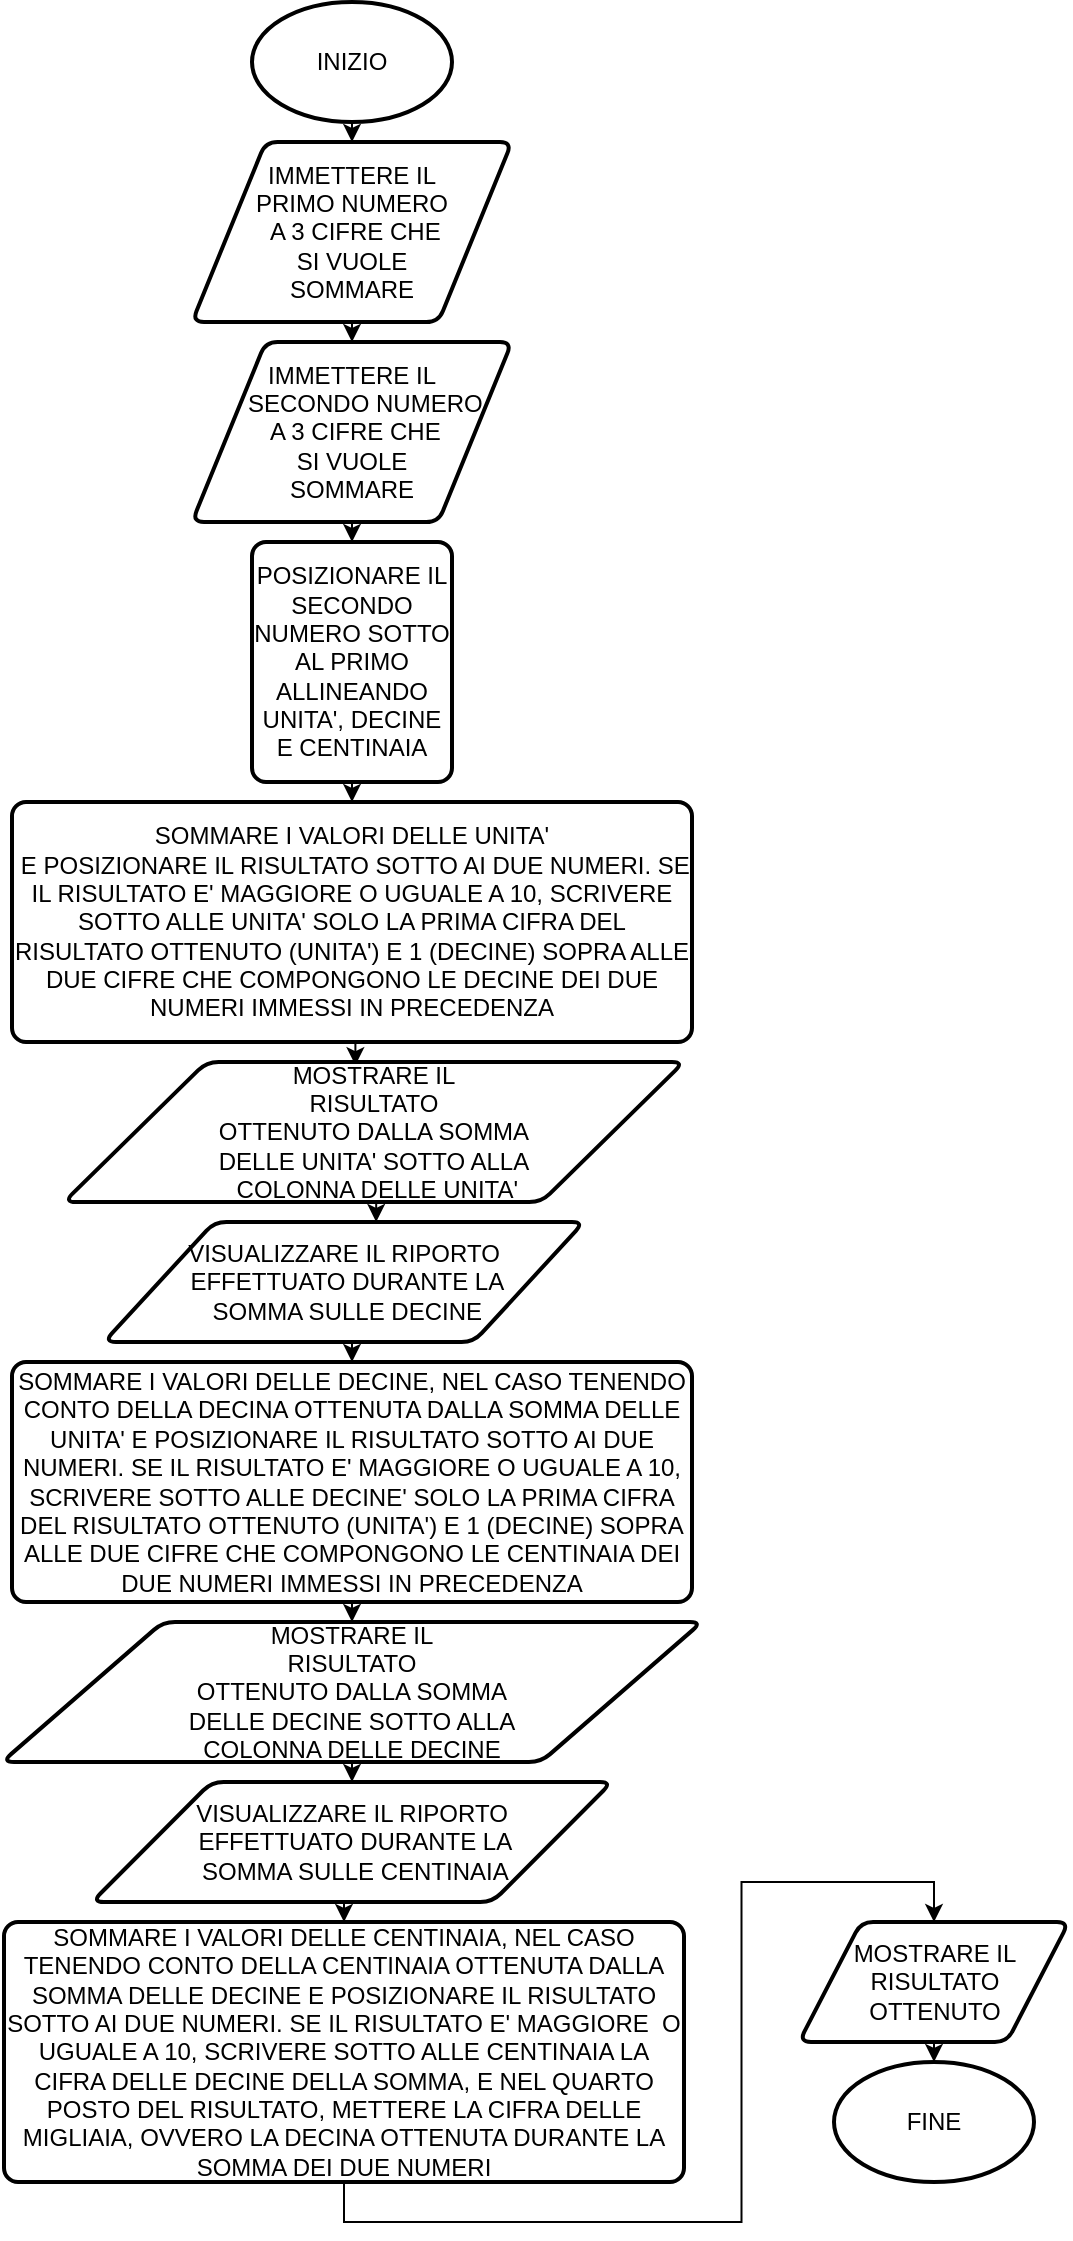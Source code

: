 <mxfile version="13.0.0" type="google"><diagram id="U7YfiA10-sPhGPIb1GBm" name="Page-1"><mxGraphModel dx="1038" dy="531" grid="1" gridSize="10" guides="1" tooltips="1" connect="1" arrows="1" fold="1" page="1" pageScale="1" pageWidth="827" pageHeight="1169" math="0" shadow="0"><root><mxCell id="0"/><mxCell id="1" parent="0"/><mxCell id="US5gb8EzgnGCPKK6Oy5N-21" style="edgeStyle=orthogonalEdgeStyle;rounded=0;orthogonalLoop=1;jettySize=auto;html=1;exitX=0.5;exitY=1;exitDx=0;exitDy=0;entryX=0.5;entryY=0;entryDx=0;entryDy=0;" edge="1" parent="1" source="US5gb8EzgnGCPKK6Oy5N-1" target="US5gb8EzgnGCPKK6Oy5N-5"><mxGeometry relative="1" as="geometry"/></mxCell><mxCell id="US5gb8EzgnGCPKK6Oy5N-1" value="IMMETTERE IL &lt;br&gt;PRIMO NUMERO&lt;br&gt;&amp;nbsp;A 3 CIFRE CHE &lt;br&gt;SI VUOLE &lt;br&gt;SOMMARE" style="shape=parallelogram;html=1;strokeWidth=2;perimeter=parallelogramPerimeter;whiteSpace=wrap;rounded=1;arcSize=12;size=0.23;" vertex="1" parent="1"><mxGeometry x="334" y="80" width="160" height="90" as="geometry"/></mxCell><mxCell id="US5gb8EzgnGCPKK6Oy5N-20" style="edgeStyle=orthogonalEdgeStyle;rounded=0;orthogonalLoop=1;jettySize=auto;html=1;exitX=0.5;exitY=1;exitDx=0;exitDy=0;exitPerimeter=0;entryX=0.5;entryY=0;entryDx=0;entryDy=0;" edge="1" parent="1" source="US5gb8EzgnGCPKK6Oy5N-2" target="US5gb8EzgnGCPKK6Oy5N-1"><mxGeometry relative="1" as="geometry"/></mxCell><mxCell id="US5gb8EzgnGCPKK6Oy5N-2" value="INIZIO" style="strokeWidth=2;html=1;shape=mxgraph.flowchart.start_1;whiteSpace=wrap;" vertex="1" parent="1"><mxGeometry x="364" y="10" width="100" height="60" as="geometry"/></mxCell><mxCell id="US5gb8EzgnGCPKK6Oy5N-22" style="edgeStyle=orthogonalEdgeStyle;rounded=0;orthogonalLoop=1;jettySize=auto;html=1;exitX=0.5;exitY=1;exitDx=0;exitDy=0;entryX=0.5;entryY=0;entryDx=0;entryDy=0;" edge="1" parent="1" source="US5gb8EzgnGCPKK6Oy5N-5" target="US5gb8EzgnGCPKK6Oy5N-6"><mxGeometry relative="1" as="geometry"/></mxCell><mxCell id="US5gb8EzgnGCPKK6Oy5N-5" value="IMMETTERE IL &lt;br&gt;&amp;nbsp; &amp;nbsp; SECONDO NUMERO&lt;br&gt;&amp;nbsp;A 3 CIFRE CHE &lt;br&gt;SI VUOLE &lt;br&gt;SOMMARE" style="shape=parallelogram;html=1;strokeWidth=2;perimeter=parallelogramPerimeter;whiteSpace=wrap;rounded=1;arcSize=12;size=0.23;" vertex="1" parent="1"><mxGeometry x="334" y="180" width="160" height="90" as="geometry"/></mxCell><mxCell id="US5gb8EzgnGCPKK6Oy5N-23" style="edgeStyle=orthogonalEdgeStyle;rounded=0;orthogonalLoop=1;jettySize=auto;html=1;exitX=0.5;exitY=1;exitDx=0;exitDy=0;entryX=0.5;entryY=0;entryDx=0;entryDy=0;" edge="1" parent="1" source="US5gb8EzgnGCPKK6Oy5N-6" target="US5gb8EzgnGCPKK6Oy5N-7"><mxGeometry relative="1" as="geometry"/></mxCell><mxCell id="US5gb8EzgnGCPKK6Oy5N-6" value="POSIZIONARE IL SECONDO NUMERO SOTTO AL PRIMO ALLINEANDO UNITA', DECINE E CENTINAIA" style="rounded=1;whiteSpace=wrap;html=1;absoluteArcSize=1;arcSize=14;strokeWidth=2;" vertex="1" parent="1"><mxGeometry x="364" y="280" width="100" height="120" as="geometry"/></mxCell><mxCell id="US5gb8EzgnGCPKK6Oy5N-24" style="edgeStyle=orthogonalEdgeStyle;rounded=0;orthogonalLoop=1;jettySize=auto;html=1;exitX=0.5;exitY=1;exitDx=0;exitDy=0;entryX=0.47;entryY=0.023;entryDx=0;entryDy=0;entryPerimeter=0;" edge="1" parent="1" source="US5gb8EzgnGCPKK6Oy5N-7" target="US5gb8EzgnGCPKK6Oy5N-8"><mxGeometry relative="1" as="geometry"/></mxCell><mxCell id="US5gb8EzgnGCPKK6Oy5N-7" value="SOMMARE I VALORI DELLE UNITA'&lt;br&gt;&amp;nbsp;E POSIZIONARE IL RISULTATO SOTTO AI DUE NUMERI. SE IL RISULTATO E' MAGGIORE O UGUALE A 10, SCRIVERE SOTTO ALLE UNITA' SOLO LA PRIMA CIFRA DEL RISULTATO OTTENUTO (UNITA') E 1 (DECINE) SOPRA ALLE DUE CIFRE CHE COMPONGONO LE DECINE DEI DUE NUMERI IMMESSI IN PRECEDENZA" style="rounded=1;whiteSpace=wrap;html=1;absoluteArcSize=1;arcSize=14;strokeWidth=2;" vertex="1" parent="1"><mxGeometry x="244" y="410" width="340" height="120" as="geometry"/></mxCell><mxCell id="US5gb8EzgnGCPKK6Oy5N-26" style="edgeStyle=orthogonalEdgeStyle;rounded=0;orthogonalLoop=1;jettySize=auto;html=1;exitX=0.5;exitY=1;exitDx=0;exitDy=0;entryX=0.567;entryY=0;entryDx=0;entryDy=0;entryPerimeter=0;" edge="1" parent="1" source="US5gb8EzgnGCPKK6Oy5N-8" target="US5gb8EzgnGCPKK6Oy5N-13"><mxGeometry relative="1" as="geometry"/></mxCell><mxCell id="US5gb8EzgnGCPKK6Oy5N-8" value="MOSTRARE IL &lt;br&gt;RISULTATO &lt;br&gt;OTTENUTO DALLA SOMMA &lt;br&gt;DELLE UNITA' SOTTO ALLA&lt;br&gt;&amp;nbsp;COLONNA DELLE UNITA'" style="shape=parallelogram;html=1;strokeWidth=2;perimeter=parallelogramPerimeter;whiteSpace=wrap;rounded=1;arcSize=12;size=0.23;" vertex="1" parent="1"><mxGeometry x="270" y="540" width="310" height="70" as="geometry"/></mxCell><mxCell id="US5gb8EzgnGCPKK6Oy5N-28" style="edgeStyle=orthogonalEdgeStyle;rounded=0;orthogonalLoop=1;jettySize=auto;html=1;exitX=0.5;exitY=1;exitDx=0;exitDy=0;entryX=0.5;entryY=0;entryDx=0;entryDy=0;" edge="1" parent="1" source="US5gb8EzgnGCPKK6Oy5N-10" target="US5gb8EzgnGCPKK6Oy5N-12"><mxGeometry relative="1" as="geometry"/></mxCell><mxCell id="US5gb8EzgnGCPKK6Oy5N-10" value="SOMMARE I VALORI DELLE DECINE, NEL CASO TENENDO CONTO DELLA DECINA OTTENUTA DALLA SOMMA DELLE UNITA' E POSIZIONARE IL RISULTATO SOTTO AI DUE NUMERI.&amp;nbsp;SE IL RISULTATO E' MAGGIORE O UGUALE A 10, SCRIVERE SOTTO ALLE DECINE' SOLO LA PRIMA CIFRA DEL RISULTATO OTTENUTO (UNITA') E 1 (DECINE) SOPRA ALLE DUE CIFRE CHE COMPONGONO LE CENTINAIA DEI DUE NUMERI IMMESSI IN PRECEDENZA" style="rounded=1;whiteSpace=wrap;html=1;absoluteArcSize=1;arcSize=14;strokeWidth=2;" vertex="1" parent="1"><mxGeometry x="244" y="690" width="340" height="120" as="geometry"/></mxCell><mxCell id="US5gb8EzgnGCPKK6Oy5N-29" style="edgeStyle=orthogonalEdgeStyle;rounded=0;orthogonalLoop=1;jettySize=auto;html=1;exitX=0.5;exitY=1;exitDx=0;exitDy=0;entryX=0.5;entryY=0;entryDx=0;entryDy=0;" edge="1" parent="1" source="US5gb8EzgnGCPKK6Oy5N-12" target="US5gb8EzgnGCPKK6Oy5N-14"><mxGeometry relative="1" as="geometry"/></mxCell><mxCell id="US5gb8EzgnGCPKK6Oy5N-12" value="MOSTRARE IL &lt;br&gt;RISULTATO &lt;br&gt;OTTENUTO DALLA SOMMA &lt;br&gt;DELLE DECINE SOTTO ALLA &lt;br&gt;COLONNA DELLE DECINE" style="shape=parallelogram;html=1;strokeWidth=2;perimeter=parallelogramPerimeter;whiteSpace=wrap;rounded=1;arcSize=12;size=0.23;" vertex="1" parent="1"><mxGeometry x="239" y="820" width="350" height="70" as="geometry"/></mxCell><mxCell id="US5gb8EzgnGCPKK6Oy5N-27" style="edgeStyle=orthogonalEdgeStyle;rounded=0;orthogonalLoop=1;jettySize=auto;html=1;exitX=0.5;exitY=1;exitDx=0;exitDy=0;entryX=0.5;entryY=0;entryDx=0;entryDy=0;" edge="1" parent="1" source="US5gb8EzgnGCPKK6Oy5N-13" target="US5gb8EzgnGCPKK6Oy5N-10"><mxGeometry relative="1" as="geometry"/></mxCell><mxCell id="US5gb8EzgnGCPKK6Oy5N-13" value="VISUALIZZARE IL RIPORTO&lt;br&gt;&amp;nbsp;EFFETTUATO DURANTE LA&lt;br&gt;&amp;nbsp;SOMMA SULLE DECINE" style="shape=parallelogram;html=1;strokeWidth=2;perimeter=parallelogramPerimeter;whiteSpace=wrap;rounded=1;arcSize=12;size=0.23;" vertex="1" parent="1"><mxGeometry x="290" y="620" width="240" height="60" as="geometry"/></mxCell><mxCell id="US5gb8EzgnGCPKK6Oy5N-30" style="edgeStyle=orthogonalEdgeStyle;rounded=0;orthogonalLoop=1;jettySize=auto;html=1;exitX=0.5;exitY=1;exitDx=0;exitDy=0;entryX=0.5;entryY=0;entryDx=0;entryDy=0;" edge="1" parent="1" source="US5gb8EzgnGCPKK6Oy5N-14" target="US5gb8EzgnGCPKK6Oy5N-15"><mxGeometry relative="1" as="geometry"/></mxCell><mxCell id="US5gb8EzgnGCPKK6Oy5N-14" value="VISUALIZZARE IL RIPORTO&lt;br&gt;&amp;nbsp;EFFETTUATO DURANTE&amp;nbsp;LA&lt;br&gt;&amp;nbsp;SOMMA SULLE&amp;nbsp;CENTINAIA" style="shape=parallelogram;html=1;strokeWidth=2;perimeter=parallelogramPerimeter;whiteSpace=wrap;rounded=1;arcSize=12;size=0.23;" vertex="1" parent="1"><mxGeometry x="284" y="900" width="260" height="60" as="geometry"/></mxCell><mxCell id="US5gb8EzgnGCPKK6Oy5N-31" style="edgeStyle=orthogonalEdgeStyle;rounded=0;orthogonalLoop=1;jettySize=auto;html=1;exitX=0.5;exitY=1;exitDx=0;exitDy=0;entryX=0.5;entryY=0;entryDx=0;entryDy=0;" edge="1" parent="1" source="US5gb8EzgnGCPKK6Oy5N-15" target="US5gb8EzgnGCPKK6Oy5N-16"><mxGeometry relative="1" as="geometry"/></mxCell><mxCell id="US5gb8EzgnGCPKK6Oy5N-15" value="SOMMARE I VALORI DELLE CENTINAIA, NEL CASO TENENDO CONTO DELLA CENTINAIA OTTENUTA DALLA SOMMA DELLE DECINE E POSIZIONARE IL RISULTATO SOTTO AI DUE NUMERI.&amp;nbsp;SE IL RISULTATO E' MAGGIORE&amp;nbsp; O UGUALE A 10, SCRIVERE SOTTO ALLE CENTINAIA LA CIFRA DELLE DECINE DELLA SOMMA, E NEL QUARTO POSTO DEL RISULTATO, METTERE LA CIFRA DELLE MIGLIAIA, OVVERO LA DECINA OTTENUTA DURANTE LA SOMMA DEI DUE NUMERI" style="rounded=1;whiteSpace=wrap;html=1;absoluteArcSize=1;arcSize=14;strokeWidth=2;" vertex="1" parent="1"><mxGeometry x="240" y="970" width="340" height="130" as="geometry"/></mxCell><mxCell id="US5gb8EzgnGCPKK6Oy5N-32" style="edgeStyle=orthogonalEdgeStyle;rounded=0;orthogonalLoop=1;jettySize=auto;html=1;exitX=0.5;exitY=1;exitDx=0;exitDy=0;entryX=0.5;entryY=0;entryDx=0;entryDy=0;entryPerimeter=0;" edge="1" parent="1" source="US5gb8EzgnGCPKK6Oy5N-16" target="US5gb8EzgnGCPKK6Oy5N-19"><mxGeometry relative="1" as="geometry"/></mxCell><mxCell id="US5gb8EzgnGCPKK6Oy5N-16" value="MOSTRARE IL RISULTATO OTTENUTO" style="shape=parallelogram;html=1;strokeWidth=2;perimeter=parallelogramPerimeter;whiteSpace=wrap;rounded=1;arcSize=12;size=0.23;" vertex="1" parent="1"><mxGeometry x="637.5" y="970" width="135" height="60" as="geometry"/></mxCell><mxCell id="US5gb8EzgnGCPKK6Oy5N-19" value="FINE" style="strokeWidth=2;html=1;shape=mxgraph.flowchart.start_1;whiteSpace=wrap;" vertex="1" parent="1"><mxGeometry x="655" y="1040" width="100" height="60" as="geometry"/></mxCell></root></mxGraphModel></diagram></mxfile>